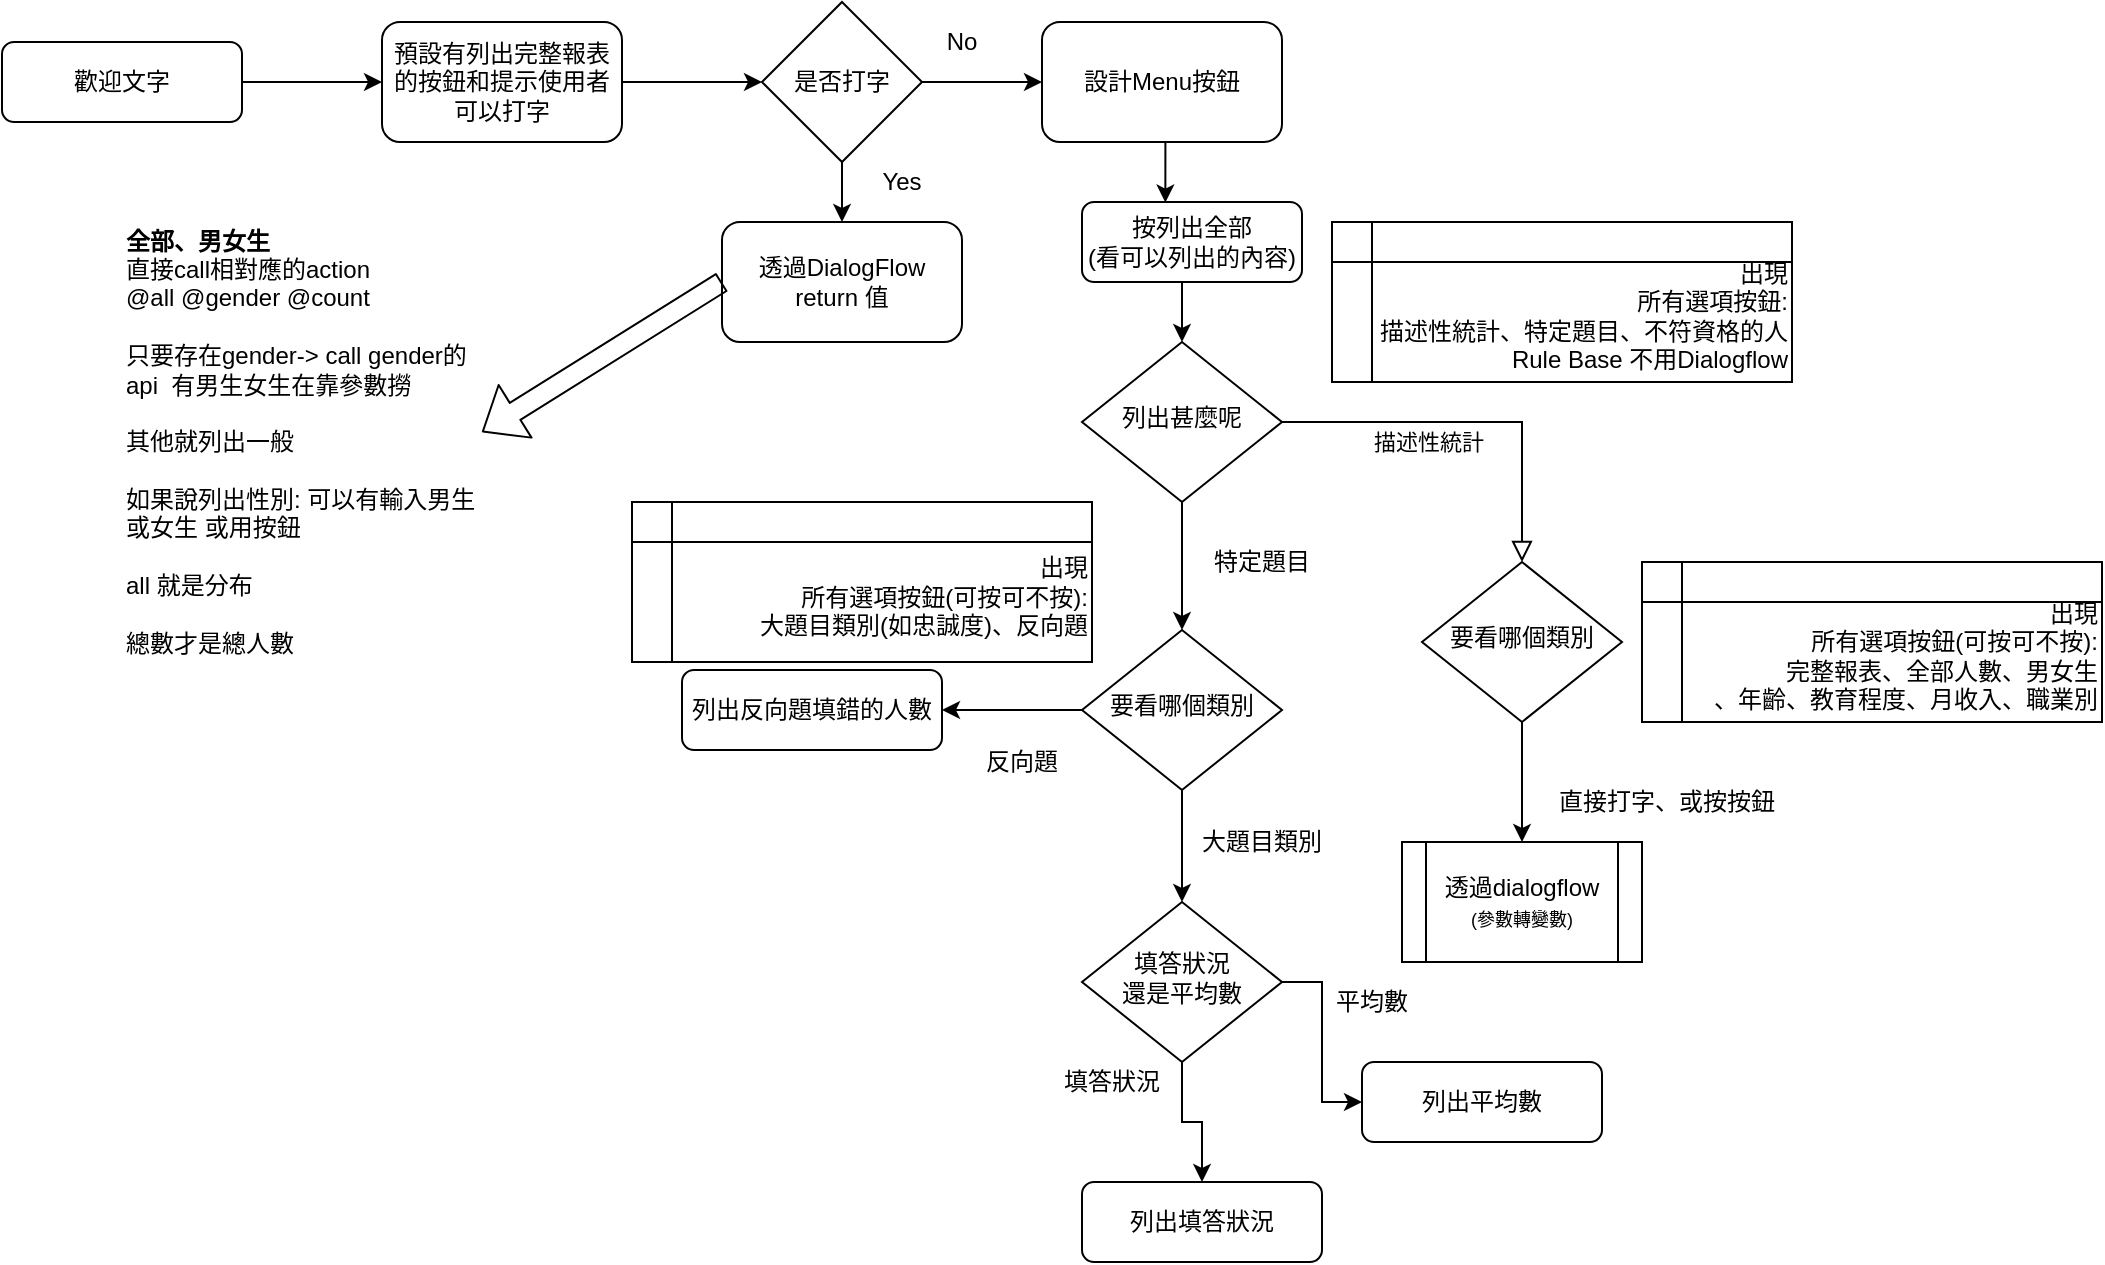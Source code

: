 <mxfile version="13.0.3" type="device"><diagram id="C5RBs43oDa-KdzZeNtuy" name="Page-1"><mxGraphModel dx="852" dy="446" grid="1" gridSize="10" guides="1" tooltips="1" connect="1" arrows="1" fold="1" page="1" pageScale="1" pageWidth="1169" pageHeight="827" math="0" shadow="0"><root><mxCell id="WIyWlLk6GJQsqaUBKTNV-0"/><mxCell id="WIyWlLk6GJQsqaUBKTNV-1" parent="WIyWlLk6GJQsqaUBKTNV-0"/><mxCell id="OuxWPTeqGmKQqiwT7Yza-19" style="edgeStyle=orthogonalEdgeStyle;rounded=0;orthogonalLoop=1;jettySize=auto;html=1;exitX=1;exitY=0.5;exitDx=0;exitDy=0;entryX=0;entryY=0.5;entryDx=0;entryDy=0;" edge="1" parent="WIyWlLk6GJQsqaUBKTNV-1" source="WIyWlLk6GJQsqaUBKTNV-3" target="OuxWPTeqGmKQqiwT7Yza-18"><mxGeometry relative="1" as="geometry"/></mxCell><mxCell id="WIyWlLk6GJQsqaUBKTNV-3" value="歡迎文字" style="rounded=1;whiteSpace=wrap;html=1;fontSize=12;glass=0;strokeWidth=1;shadow=0;" parent="WIyWlLk6GJQsqaUBKTNV-1" vertex="1"><mxGeometry x="40" y="40" width="120" height="40" as="geometry"/></mxCell><mxCell id="WIyWlLk6GJQsqaUBKTNV-9" value="描述性統計" style="edgeStyle=orthogonalEdgeStyle;rounded=0;html=1;jettySize=auto;orthogonalLoop=1;fontSize=11;endArrow=block;endFill=0;endSize=8;strokeWidth=1;shadow=0;labelBackgroundColor=none;exitX=1;exitY=0.5;exitDx=0;exitDy=0;" parent="WIyWlLk6GJQsqaUBKTNV-1" source="OuxWPTeqGmKQqiwT7Yza-31" edge="1"><mxGeometry x="-0.238" y="-10" relative="1" as="geometry"><mxPoint as="offset"/><mxPoint x="690" y="230.0" as="sourcePoint"/><mxPoint x="800" y="300" as="targetPoint"/><Array as="points"><mxPoint x="800" y="230"/></Array></mxGeometry></mxCell><mxCell id="OuxWPTeqGmKQqiwT7Yza-41" style="edgeStyle=orthogonalEdgeStyle;rounded=0;orthogonalLoop=1;jettySize=auto;html=1;exitX=0.5;exitY=1;exitDx=0;exitDy=0;" edge="1" parent="WIyWlLk6GJQsqaUBKTNV-1" source="WIyWlLk6GJQsqaUBKTNV-10" target="OuxWPTeqGmKQqiwT7Yza-40"><mxGeometry relative="1" as="geometry"/></mxCell><mxCell id="OuxWPTeqGmKQqiwT7Yza-49" style="edgeStyle=orthogonalEdgeStyle;rounded=0;orthogonalLoop=1;jettySize=auto;html=1;exitX=0;exitY=0.5;exitDx=0;exitDy=0;" edge="1" parent="WIyWlLk6GJQsqaUBKTNV-1" source="WIyWlLk6GJQsqaUBKTNV-10"><mxGeometry relative="1" as="geometry"><mxPoint x="510" y="374" as="targetPoint"/></mxGeometry></mxCell><mxCell id="WIyWlLk6GJQsqaUBKTNV-10" value="要看哪個類別" style="rhombus;whiteSpace=wrap;html=1;shadow=0;fontFamily=Helvetica;fontSize=12;align=center;strokeWidth=1;spacing=6;spacingTop=-4;" parent="WIyWlLk6GJQsqaUBKTNV-1" vertex="1"><mxGeometry x="580" y="334" width="100" height="80" as="geometry"/></mxCell><mxCell id="WIyWlLk6GJQsqaUBKTNV-11" value="列出平均數" style="rounded=1;whiteSpace=wrap;html=1;fontSize=12;glass=0;strokeWidth=1;shadow=0;" parent="WIyWlLk6GJQsqaUBKTNV-1" vertex="1"><mxGeometry x="720" y="550" width="120" height="40" as="geometry"/></mxCell><mxCell id="OuxWPTeqGmKQqiwT7Yza-44" value="列出填答狀況" style="rounded=1;whiteSpace=wrap;html=1;fontSize=12;glass=0;strokeWidth=1;shadow=0;" vertex="1" parent="WIyWlLk6GJQsqaUBKTNV-1"><mxGeometry x="580" y="610" width="120" height="40" as="geometry"/></mxCell><mxCell id="OuxWPTeqGmKQqiwT7Yza-0" value="&lt;br&gt;出現&lt;br&gt;所有選項按鈕:&lt;br&gt;描述性統計、特定題目、不符資格的人&lt;br&gt;Rule Base 不用Dialogflow" style="shape=internalStorage;whiteSpace=wrap;html=1;backgroundOutline=1;align=right;" vertex="1" parent="WIyWlLk6GJQsqaUBKTNV-1"><mxGeometry x="705" y="130" width="230" height="80" as="geometry"/></mxCell><mxCell id="OuxWPTeqGmKQqiwT7Yza-9" style="edgeStyle=orthogonalEdgeStyle;rounded=0;orthogonalLoop=1;jettySize=auto;html=1;exitX=0.5;exitY=1;exitDx=0;exitDy=0;" edge="1" parent="WIyWlLk6GJQsqaUBKTNV-1" source="OuxWPTeqGmKQqiwT7Yza-4"><mxGeometry relative="1" as="geometry"><mxPoint x="800" y="440" as="targetPoint"/></mxGeometry></mxCell><mxCell id="OuxWPTeqGmKQqiwT7Yza-4" value="要看哪個類別" style="rhombus;whiteSpace=wrap;html=1;shadow=0;fontFamily=Helvetica;fontSize=12;align=center;strokeWidth=1;spacing=6;spacingTop=-4;" vertex="1" parent="WIyWlLk6GJQsqaUBKTNV-1"><mxGeometry x="750" y="300" width="100" height="80" as="geometry"/></mxCell><mxCell id="OuxWPTeqGmKQqiwT7Yza-5" value="&lt;br&gt;&lt;div&gt;&lt;span&gt;出現&lt;/span&gt;&lt;/div&gt;&lt;div&gt;&lt;span&gt;所有選項按鈕(可按可不按):&lt;/span&gt;&lt;/div&gt;&lt;div&gt;&lt;/div&gt;完整報表、全部人數、男女生&lt;br&gt;、年齡、教育程度、月收入、職業別" style="shape=internalStorage;whiteSpace=wrap;html=1;backgroundOutline=1;align=right;" vertex="1" parent="WIyWlLk6GJQsqaUBKTNV-1"><mxGeometry x="860" y="300" width="230" height="80" as="geometry"/></mxCell><mxCell id="OuxWPTeqGmKQqiwT7Yza-10" value="透過dialogflow&lt;br&gt;&lt;font style=&quot;font-size: 9px&quot;&gt;(參數轉變數)&lt;/font&gt;" style="shape=process;whiteSpace=wrap;html=1;backgroundOutline=1;" vertex="1" parent="WIyWlLk6GJQsqaUBKTNV-1"><mxGeometry x="740" y="440" width="120" height="60" as="geometry"/></mxCell><mxCell id="OuxWPTeqGmKQqiwT7Yza-11" value="直接打字、或按按鈕" style="text;html=1;strokeColor=none;fillColor=none;align=center;verticalAlign=middle;whiteSpace=wrap;rounded=0;" vertex="1" parent="WIyWlLk6GJQsqaUBKTNV-1"><mxGeometry x="810" y="410" width="125" height="20" as="geometry"/></mxCell><mxCell id="OuxWPTeqGmKQqiwT7Yza-14" value="&lt;b&gt;全部、男女生&lt;/b&gt;&lt;br&gt;直接call相對應的action&lt;br&gt;@all @gender @count&lt;br&gt;&lt;br&gt;只要存在gender-&amp;gt; call gender的api&amp;nbsp; 有男生女生在靠參數撈&lt;br&gt;&lt;br&gt;其他就列出一般&lt;br&gt;&lt;br&gt;如果說列出性別: 可以有輸入男生或女生 或用按鈕&lt;br&gt;&lt;br&gt;all 就是分布&lt;br&gt;&lt;br&gt;總數才是總人數" style="text;html=1;strokeColor=none;fillColor=none;align=left;verticalAlign=middle;whiteSpace=wrap;rounded=0;" vertex="1" parent="WIyWlLk6GJQsqaUBKTNV-1"><mxGeometry x="100" y="230" width="180" height="20" as="geometry"/></mxCell><mxCell id="OuxWPTeqGmKQqiwT7Yza-20" style="edgeStyle=orthogonalEdgeStyle;rounded=0;orthogonalLoop=1;jettySize=auto;html=1;exitX=1;exitY=0.5;exitDx=0;exitDy=0;" edge="1" parent="WIyWlLk6GJQsqaUBKTNV-1" source="OuxWPTeqGmKQqiwT7Yza-18"><mxGeometry relative="1" as="geometry"><mxPoint x="420" y="60" as="targetPoint"/></mxGeometry></mxCell><mxCell id="OuxWPTeqGmKQqiwT7Yza-18" value="預設有列出完整報表的按鈕和提示使用者可以打字" style="rounded=1;whiteSpace=wrap;html=1;" vertex="1" parent="WIyWlLk6GJQsqaUBKTNV-1"><mxGeometry x="230" y="30" width="120" height="60" as="geometry"/></mxCell><mxCell id="OuxWPTeqGmKQqiwT7Yza-25" style="edgeStyle=orthogonalEdgeStyle;rounded=0;orthogonalLoop=1;jettySize=auto;html=1;exitX=0.5;exitY=1;exitDx=0;exitDy=0;entryX=0.5;entryY=0;entryDx=0;entryDy=0;" edge="1" parent="WIyWlLk6GJQsqaUBKTNV-1" source="OuxWPTeqGmKQqiwT7Yza-23" target="OuxWPTeqGmKQqiwT7Yza-24"><mxGeometry relative="1" as="geometry"/></mxCell><mxCell id="OuxWPTeqGmKQqiwT7Yza-29" style="edgeStyle=orthogonalEdgeStyle;rounded=0;orthogonalLoop=1;jettySize=auto;html=1;exitX=1;exitY=0.5;exitDx=0;exitDy=0;" edge="1" parent="WIyWlLk6GJQsqaUBKTNV-1" source="OuxWPTeqGmKQqiwT7Yza-23" target="OuxWPTeqGmKQqiwT7Yza-28"><mxGeometry relative="1" as="geometry"/></mxCell><mxCell id="OuxWPTeqGmKQqiwT7Yza-23" value="是否打字" style="rhombus;whiteSpace=wrap;html=1;" vertex="1" parent="WIyWlLk6GJQsqaUBKTNV-1"><mxGeometry x="420" y="20" width="80" height="80" as="geometry"/></mxCell><mxCell id="OuxWPTeqGmKQqiwT7Yza-24" value="透過DialogFlow&lt;br&gt;return 值" style="rounded=1;whiteSpace=wrap;html=1;" vertex="1" parent="WIyWlLk6GJQsqaUBKTNV-1"><mxGeometry x="400" y="130" width="120" height="60" as="geometry"/></mxCell><mxCell id="OuxWPTeqGmKQqiwT7Yza-26" value="Yes" style="text;html=1;strokeColor=none;fillColor=none;align=center;verticalAlign=middle;whiteSpace=wrap;rounded=0;" vertex="1" parent="WIyWlLk6GJQsqaUBKTNV-1"><mxGeometry x="470" y="100" width="40" height="20" as="geometry"/></mxCell><mxCell id="OuxWPTeqGmKQqiwT7Yza-27" value="No" style="text;html=1;strokeColor=none;fillColor=none;align=center;verticalAlign=middle;whiteSpace=wrap;rounded=0;" vertex="1" parent="WIyWlLk6GJQsqaUBKTNV-1"><mxGeometry x="500" y="30" width="40" height="20" as="geometry"/></mxCell><mxCell id="OuxWPTeqGmKQqiwT7Yza-34" style="edgeStyle=orthogonalEdgeStyle;rounded=0;orthogonalLoop=1;jettySize=auto;html=1;exitX=0.5;exitY=1;exitDx=0;exitDy=0;entryX=0.379;entryY=0.007;entryDx=0;entryDy=0;entryPerimeter=0;" edge="1" parent="WIyWlLk6GJQsqaUBKTNV-1" source="OuxWPTeqGmKQqiwT7Yza-28" target="OuxWPTeqGmKQqiwT7Yza-30"><mxGeometry relative="1" as="geometry"/></mxCell><mxCell id="OuxWPTeqGmKQqiwT7Yza-28" value="設計Menu按鈕" style="rounded=1;whiteSpace=wrap;html=1;" vertex="1" parent="WIyWlLk6GJQsqaUBKTNV-1"><mxGeometry x="560" y="30" width="120" height="60" as="geometry"/></mxCell><mxCell id="OuxWPTeqGmKQqiwT7Yza-35" style="edgeStyle=orthogonalEdgeStyle;rounded=0;orthogonalLoop=1;jettySize=auto;html=1;exitX=0.5;exitY=1;exitDx=0;exitDy=0;entryX=0.5;entryY=0;entryDx=0;entryDy=0;" edge="1" parent="WIyWlLk6GJQsqaUBKTNV-1" source="OuxWPTeqGmKQqiwT7Yza-30" target="OuxWPTeqGmKQqiwT7Yza-31"><mxGeometry relative="1" as="geometry"/></mxCell><mxCell id="OuxWPTeqGmKQqiwT7Yza-30" value="按列出全部&lt;br&gt;(看可以列出的內容)" style="rounded=1;whiteSpace=wrap;html=1;" vertex="1" parent="WIyWlLk6GJQsqaUBKTNV-1"><mxGeometry x="580" y="120" width="110" height="40" as="geometry"/></mxCell><mxCell id="OuxWPTeqGmKQqiwT7Yza-36" style="edgeStyle=orthogonalEdgeStyle;rounded=0;orthogonalLoop=1;jettySize=auto;html=1;exitX=0.5;exitY=1;exitDx=0;exitDy=0;entryX=0.5;entryY=0;entryDx=0;entryDy=0;" edge="1" parent="WIyWlLk6GJQsqaUBKTNV-1" source="OuxWPTeqGmKQqiwT7Yza-31" target="WIyWlLk6GJQsqaUBKTNV-10"><mxGeometry relative="1" as="geometry"/></mxCell><mxCell id="OuxWPTeqGmKQqiwT7Yza-31" value="列出甚麼呢" style="rhombus;whiteSpace=wrap;html=1;shadow=0;fontFamily=Helvetica;fontSize=12;align=center;strokeWidth=1;spacing=6;spacingTop=-4;" vertex="1" parent="WIyWlLk6GJQsqaUBKTNV-1"><mxGeometry x="580" y="190" width="100" height="80" as="geometry"/></mxCell><mxCell id="OuxWPTeqGmKQqiwT7Yza-37" value="特定題目" style="text;html=1;strokeColor=none;fillColor=none;align=center;verticalAlign=middle;whiteSpace=wrap;rounded=0;" vertex="1" parent="WIyWlLk6GJQsqaUBKTNV-1"><mxGeometry x="640" y="290" width="60" height="20" as="geometry"/></mxCell><mxCell id="OuxWPTeqGmKQqiwT7Yza-38" value="&lt;br&gt;&lt;div&gt;&lt;span&gt;出現&lt;/span&gt;&lt;/div&gt;&lt;div&gt;&lt;span&gt;所有選項按鈕(可按可不按):&lt;/span&gt;&lt;/div&gt;&lt;div&gt;大題目類別(如忠誠度)、反向題&lt;/div&gt;&lt;div&gt;&lt;/div&gt;" style="shape=internalStorage;whiteSpace=wrap;html=1;backgroundOutline=1;align=right;" vertex="1" parent="WIyWlLk6GJQsqaUBKTNV-1"><mxGeometry x="355" y="270" width="230" height="80" as="geometry"/></mxCell><mxCell id="OuxWPTeqGmKQqiwT7Yza-46" style="edgeStyle=orthogonalEdgeStyle;rounded=0;orthogonalLoop=1;jettySize=auto;html=1;entryX=0;entryY=0.5;entryDx=0;entryDy=0;" edge="1" parent="WIyWlLk6GJQsqaUBKTNV-1" source="OuxWPTeqGmKQqiwT7Yza-40" target="WIyWlLk6GJQsqaUBKTNV-11"><mxGeometry relative="1" as="geometry"/></mxCell><mxCell id="OuxWPTeqGmKQqiwT7Yza-47" style="edgeStyle=orthogonalEdgeStyle;rounded=0;orthogonalLoop=1;jettySize=auto;html=1;exitX=0.5;exitY=1;exitDx=0;exitDy=0;" edge="1" parent="WIyWlLk6GJQsqaUBKTNV-1" source="OuxWPTeqGmKQqiwT7Yza-40" target="OuxWPTeqGmKQqiwT7Yza-44"><mxGeometry relative="1" as="geometry"/></mxCell><mxCell id="OuxWPTeqGmKQqiwT7Yza-40" value="填答狀況&lt;br&gt;還是平均數" style="rhombus;whiteSpace=wrap;html=1;shadow=0;fontFamily=Helvetica;fontSize=12;align=center;strokeWidth=1;spacing=6;spacingTop=-4;" vertex="1" parent="WIyWlLk6GJQsqaUBKTNV-1"><mxGeometry x="580" y="470" width="100" height="80" as="geometry"/></mxCell><mxCell id="OuxWPTeqGmKQqiwT7Yza-42" value="大題目類別" style="text;html=1;strokeColor=none;fillColor=none;align=center;verticalAlign=middle;whiteSpace=wrap;rounded=0;" vertex="1" parent="WIyWlLk6GJQsqaUBKTNV-1"><mxGeometry x="630" y="430" width="80" height="20" as="geometry"/></mxCell><mxCell id="OuxWPTeqGmKQqiwT7Yza-48" value="反向題" style="text;html=1;strokeColor=none;fillColor=none;align=center;verticalAlign=middle;whiteSpace=wrap;rounded=0;" vertex="1" parent="WIyWlLk6GJQsqaUBKTNV-1"><mxGeometry x="510" y="390" width="80" height="20" as="geometry"/></mxCell><mxCell id="OuxWPTeqGmKQqiwT7Yza-50" value="列出反向題填錯的人數" style="rounded=1;whiteSpace=wrap;html=1;fontSize=12;glass=0;strokeWidth=1;shadow=0;" vertex="1" parent="WIyWlLk6GJQsqaUBKTNV-1"><mxGeometry x="380" y="354" width="130" height="40" as="geometry"/></mxCell><mxCell id="OuxWPTeqGmKQqiwT7Yza-51" value="填答狀況" style="text;html=1;strokeColor=none;fillColor=none;align=center;verticalAlign=middle;whiteSpace=wrap;rounded=0;" vertex="1" parent="WIyWlLk6GJQsqaUBKTNV-1"><mxGeometry x="560" y="550" width="70" height="20" as="geometry"/></mxCell><mxCell id="OuxWPTeqGmKQqiwT7Yza-52" value="平均數" style="text;html=1;strokeColor=none;fillColor=none;align=center;verticalAlign=middle;whiteSpace=wrap;rounded=0;" vertex="1" parent="WIyWlLk6GJQsqaUBKTNV-1"><mxGeometry x="690" y="510" width="70" height="20" as="geometry"/></mxCell><mxCell id="OuxWPTeqGmKQqiwT7Yza-53" value="" style="shape=flexArrow;endArrow=classic;html=1;exitX=0;exitY=0.5;exitDx=0;exitDy=0;entryX=1;entryY=0.25;entryDx=0;entryDy=0;" edge="1" parent="WIyWlLk6GJQsqaUBKTNV-1" source="OuxWPTeqGmKQqiwT7Yza-24" target="OuxWPTeqGmKQqiwT7Yza-14"><mxGeometry width="50" height="50" relative="1" as="geometry"><mxPoint x="240" y="170" as="sourcePoint"/><mxPoint x="290" y="120" as="targetPoint"/></mxGeometry></mxCell></root></mxGraphModel></diagram></mxfile>